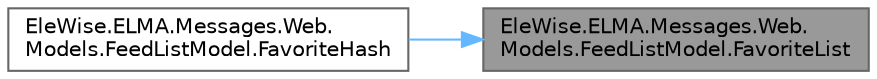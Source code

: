 digraph "EleWise.ELMA.Messages.Web.Models.FeedListModel.FavoriteList"
{
 // LATEX_PDF_SIZE
  bgcolor="transparent";
  edge [fontname=Helvetica,fontsize=10,labelfontname=Helvetica,labelfontsize=10];
  node [fontname=Helvetica,fontsize=10,shape=box,height=0.2,width=0.4];
  rankdir="RL";
  Node1 [id="Node000001",label="EleWise.ELMA.Messages.Web.\lModels.FeedListModel.FavoriteList",height=0.2,width=0.4,color="gray40", fillcolor="grey60", style="filled", fontcolor="black",tooltip="Список сообщений, добавленных в избранное"];
  Node1 -> Node2 [id="edge1_Node000001_Node000002",dir="back",color="steelblue1",style="solid",tooltip=" "];
  Node2 [id="Node000002",label="EleWise.ELMA.Messages.Web.\lModels.FeedListModel.FavoriteHash",height=0.2,width=0.4,color="grey40", fillcolor="white", style="filled",URL="$class_ele_wise_1_1_e_l_m_a_1_1_messages_1_1_web_1_1_models_1_1_feed_list_model.html#ad734a43139a39bd20cd5910e892ba85b",tooltip="Возвращает hash сообщения в избранном."];
}
